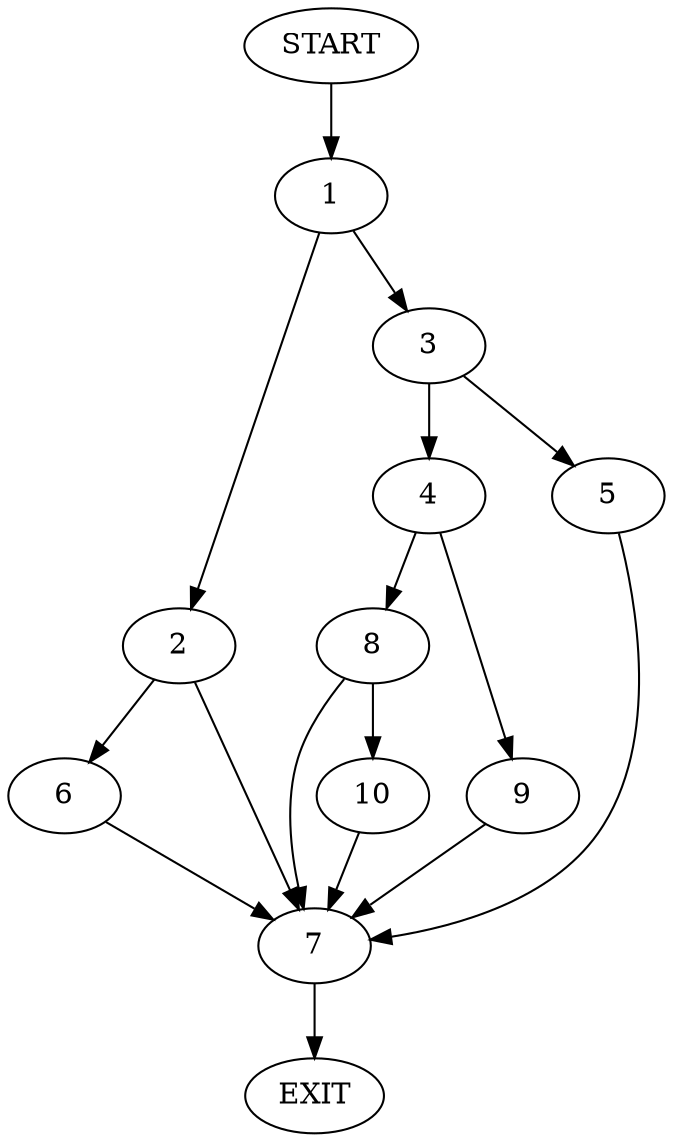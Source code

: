 digraph {
0 [label="START"]
11 [label="EXIT"]
0 -> 1
1 -> 2
1 -> 3
3 -> 4
3 -> 5
2 -> 6
2 -> 7
7 -> 11
6 -> 7
4 -> 8
4 -> 9
5 -> 7
9 -> 7
8 -> 7
8 -> 10
10 -> 7
}
